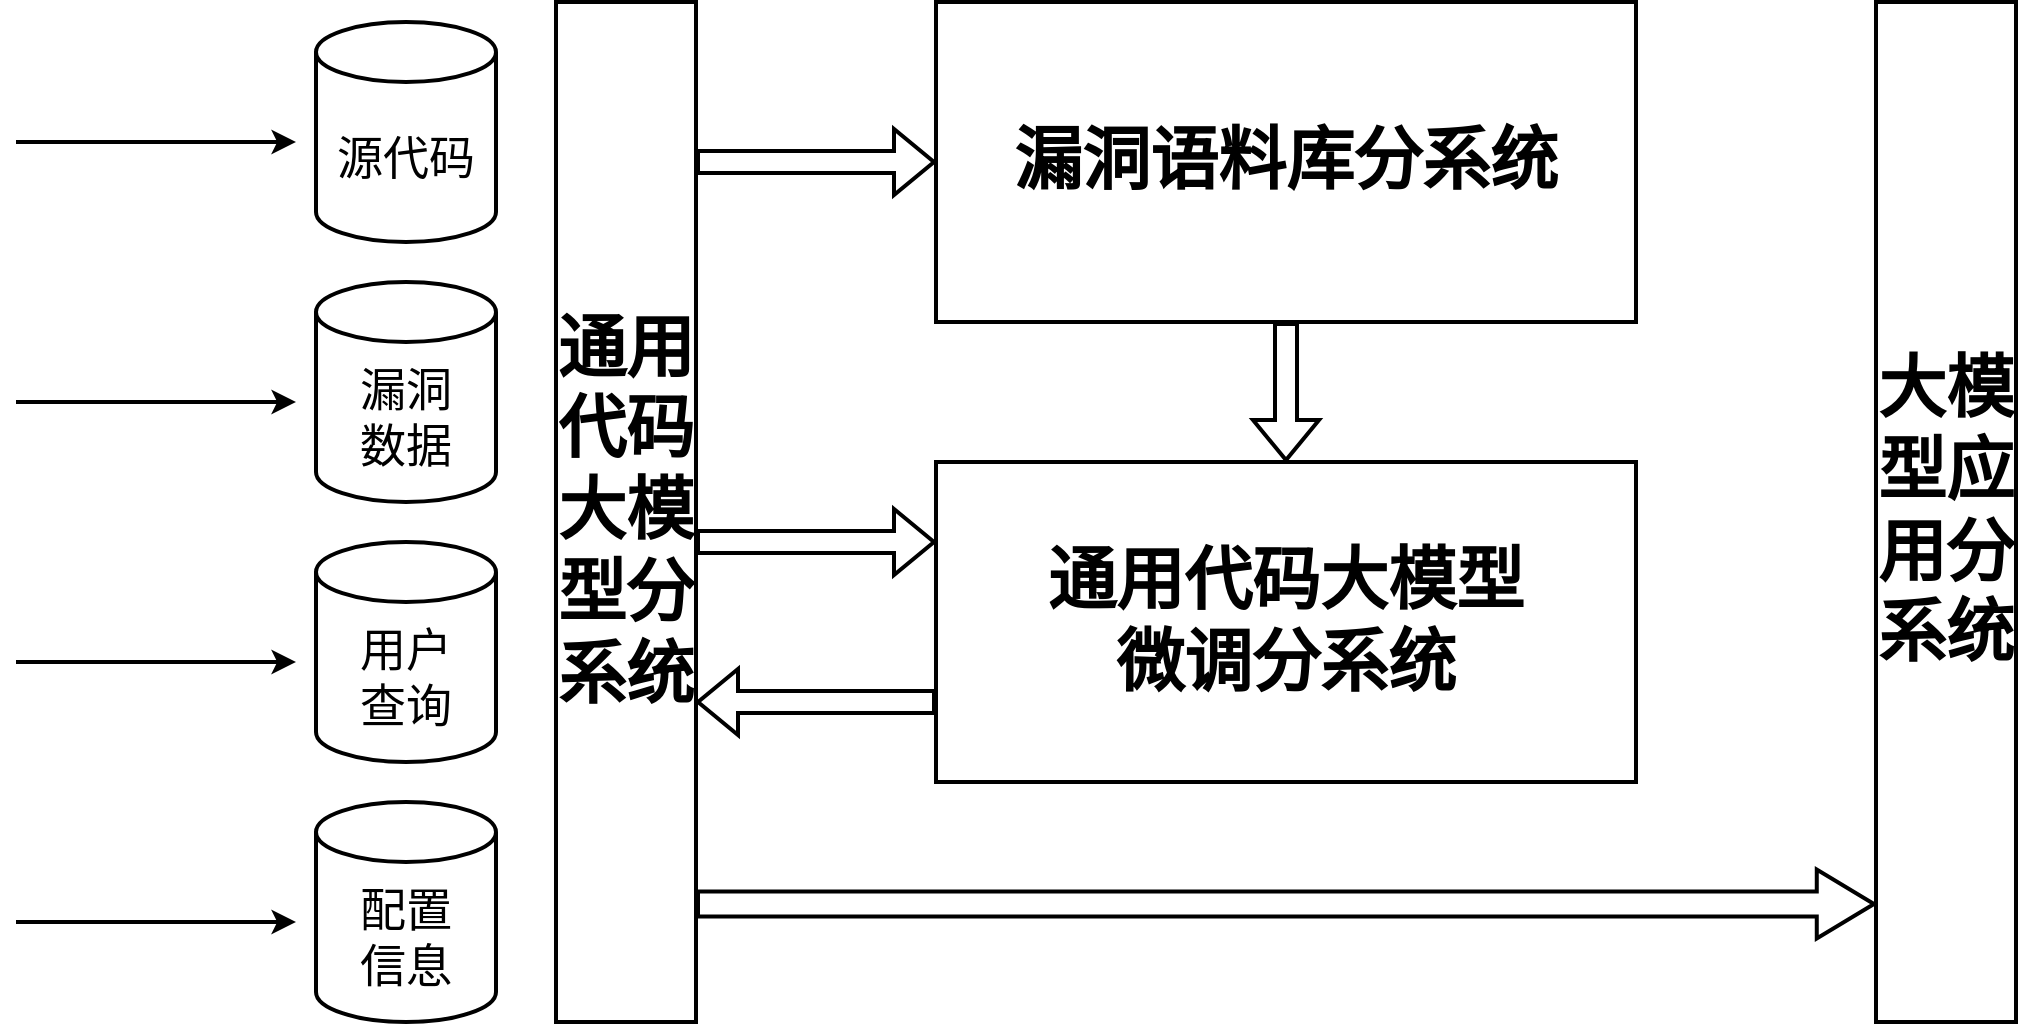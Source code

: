 <mxfile version="24.3.1" type="github">
  <diagram name="第 1 页" id="iUOvayJNFla-pqnQ5Y2Z">
    <mxGraphModel dx="1181" dy="850" grid="1" gridSize="10" guides="1" tooltips="1" connect="1" arrows="1" fold="1" page="1" pageScale="1" pageWidth="827" pageHeight="1169" math="0" shadow="0">
      <root>
        <mxCell id="0" />
        <mxCell id="1" parent="0" />
        <mxCell id="dkddPo8VYmYa-G63gDVe-1" value="源代码" style="shape=cylinder3;whiteSpace=wrap;html=1;boundedLbl=1;backgroundOutline=1;size=15;strokeWidth=2;fontFamily=宋体;fontSize=23;" vertex="1" parent="1">
          <mxGeometry x="200" y="100" width="90" height="110" as="geometry" />
        </mxCell>
        <mxCell id="dkddPo8VYmYa-G63gDVe-2" value="" style="endArrow=classic;html=1;rounded=0;strokeWidth=2;" edge="1" parent="1">
          <mxGeometry width="50" height="50" relative="1" as="geometry">
            <mxPoint x="50" y="160" as="sourcePoint" />
            <mxPoint x="190" y="160" as="targetPoint" />
          </mxGeometry>
        </mxCell>
        <mxCell id="dkddPo8VYmYa-G63gDVe-3" value="漏洞&lt;div&gt;数据&lt;/div&gt;" style="shape=cylinder3;whiteSpace=wrap;html=1;boundedLbl=1;backgroundOutline=1;size=15;strokeWidth=2;fontFamily=宋体;fontSize=23;" vertex="1" parent="1">
          <mxGeometry x="200" y="230" width="90" height="110" as="geometry" />
        </mxCell>
        <mxCell id="dkddPo8VYmYa-G63gDVe-4" value="" style="endArrow=classic;html=1;rounded=0;strokeWidth=2;" edge="1" parent="1">
          <mxGeometry width="50" height="50" relative="1" as="geometry">
            <mxPoint x="50" y="290" as="sourcePoint" />
            <mxPoint x="190" y="290" as="targetPoint" />
          </mxGeometry>
        </mxCell>
        <mxCell id="dkddPo8VYmYa-G63gDVe-5" value="用户&lt;div&gt;查询&lt;/div&gt;" style="shape=cylinder3;whiteSpace=wrap;html=1;boundedLbl=1;backgroundOutline=1;size=15;strokeWidth=2;fontFamily=宋体;fontSize=23;" vertex="1" parent="1">
          <mxGeometry x="200" y="360" width="90" height="110" as="geometry" />
        </mxCell>
        <mxCell id="dkddPo8VYmYa-G63gDVe-6" value="" style="endArrow=classic;html=1;rounded=0;strokeWidth=2;" edge="1" parent="1">
          <mxGeometry width="50" height="50" relative="1" as="geometry">
            <mxPoint x="50" y="420" as="sourcePoint" />
            <mxPoint x="190" y="420" as="targetPoint" />
          </mxGeometry>
        </mxCell>
        <mxCell id="dkddPo8VYmYa-G63gDVe-7" value="配置&lt;div&gt;信息&lt;/div&gt;" style="shape=cylinder3;whiteSpace=wrap;html=1;boundedLbl=1;backgroundOutline=1;size=15;strokeWidth=2;fontFamily=宋体;fontSize=23;" vertex="1" parent="1">
          <mxGeometry x="200" y="490" width="90" height="110" as="geometry" />
        </mxCell>
        <mxCell id="dkddPo8VYmYa-G63gDVe-8" value="" style="endArrow=classic;html=1;rounded=0;strokeWidth=2;" edge="1" parent="1">
          <mxGeometry width="50" height="50" relative="1" as="geometry">
            <mxPoint x="50" y="550" as="sourcePoint" />
            <mxPoint x="190" y="550" as="targetPoint" />
          </mxGeometry>
        </mxCell>
        <mxCell id="dkddPo8VYmYa-G63gDVe-10" value="通用代码大模型分系统" style="rounded=0;whiteSpace=wrap;html=1;strokeWidth=2;fillColor=none;fontSize=34;fontFamily=宋体;fontStyle=1" vertex="1" parent="1">
          <mxGeometry x="320" y="90" width="70" height="510" as="geometry" />
        </mxCell>
        <mxCell id="dkddPo8VYmYa-G63gDVe-11" value="大模型应用分系统" style="rounded=0;whiteSpace=wrap;html=1;strokeWidth=2;fillColor=none;fontSize=34;fontFamily=宋体;fontStyle=1" vertex="1" parent="1">
          <mxGeometry x="980" y="90" width="70" height="510" as="geometry" />
        </mxCell>
        <mxCell id="dkddPo8VYmYa-G63gDVe-12" value="漏洞语料库分系统" style="rounded=0;whiteSpace=wrap;html=1;strokeWidth=2;fillColor=none;fontSize=34;fontFamily=宋体;fontStyle=1" vertex="1" parent="1">
          <mxGeometry x="510" y="90" width="350" height="160" as="geometry" />
        </mxCell>
        <mxCell id="dkddPo8VYmYa-G63gDVe-13" value="通用代码大模型&lt;br&gt;微调分系统" style="rounded=0;whiteSpace=wrap;html=1;strokeWidth=2;fillColor=none;fontSize=34;fontFamily=宋体;fontStyle=1" vertex="1" parent="1">
          <mxGeometry x="510" y="320" width="350" height="160" as="geometry" />
        </mxCell>
        <mxCell id="dkddPo8VYmYa-G63gDVe-14" value="" style="shape=flexArrow;endArrow=classic;html=1;rounded=0;strokeWidth=2;" edge="1" parent="1" target="dkddPo8VYmYa-G63gDVe-12">
          <mxGeometry width="50" height="50" relative="1" as="geometry">
            <mxPoint x="390" y="170" as="sourcePoint" />
            <mxPoint x="440" y="120" as="targetPoint" />
          </mxGeometry>
        </mxCell>
        <mxCell id="dkddPo8VYmYa-G63gDVe-15" value="" style="shape=flexArrow;endArrow=classic;html=1;rounded=0;strokeWidth=2;" edge="1" parent="1">
          <mxGeometry width="50" height="50" relative="1" as="geometry">
            <mxPoint x="390" y="360" as="sourcePoint" />
            <mxPoint x="510" y="360" as="targetPoint" />
          </mxGeometry>
        </mxCell>
        <mxCell id="dkddPo8VYmYa-G63gDVe-16" value="" style="shape=flexArrow;endArrow=none;html=1;rounded=0;strokeWidth=2;endFill=0;startArrow=block;" edge="1" parent="1">
          <mxGeometry width="50" height="50" relative="1" as="geometry">
            <mxPoint x="390" y="440" as="sourcePoint" />
            <mxPoint x="510" y="440" as="targetPoint" />
          </mxGeometry>
        </mxCell>
        <mxCell id="dkddPo8VYmYa-G63gDVe-17" value="" style="shape=flexArrow;endArrow=classic;html=1;rounded=0;strokeWidth=2;entryX=0.5;entryY=0;entryDx=0;entryDy=0;exitX=0.5;exitY=1;exitDx=0;exitDy=0;" edge="1" parent="1" source="dkddPo8VYmYa-G63gDVe-12" target="dkddPo8VYmYa-G63gDVe-13">
          <mxGeometry width="50" height="50" relative="1" as="geometry">
            <mxPoint x="670" y="250" as="sourcePoint" />
            <mxPoint x="790" y="250" as="targetPoint" />
          </mxGeometry>
        </mxCell>
        <mxCell id="dkddPo8VYmYa-G63gDVe-18" value="" style="shape=flexArrow;endArrow=classic;html=1;rounded=0;strokeWidth=2;exitX=1;exitY=1;exitDx=0;exitDy=0;width=11.429;endSize=8.871;entryX=0;entryY=1;entryDx=0;entryDy=0;" edge="1" parent="1">
          <mxGeometry width="50" height="50" relative="1" as="geometry">
            <mxPoint x="390.0" y="541" as="sourcePoint" />
            <mxPoint x="980" y="541.0" as="targetPoint" />
          </mxGeometry>
        </mxCell>
      </root>
    </mxGraphModel>
  </diagram>
</mxfile>
